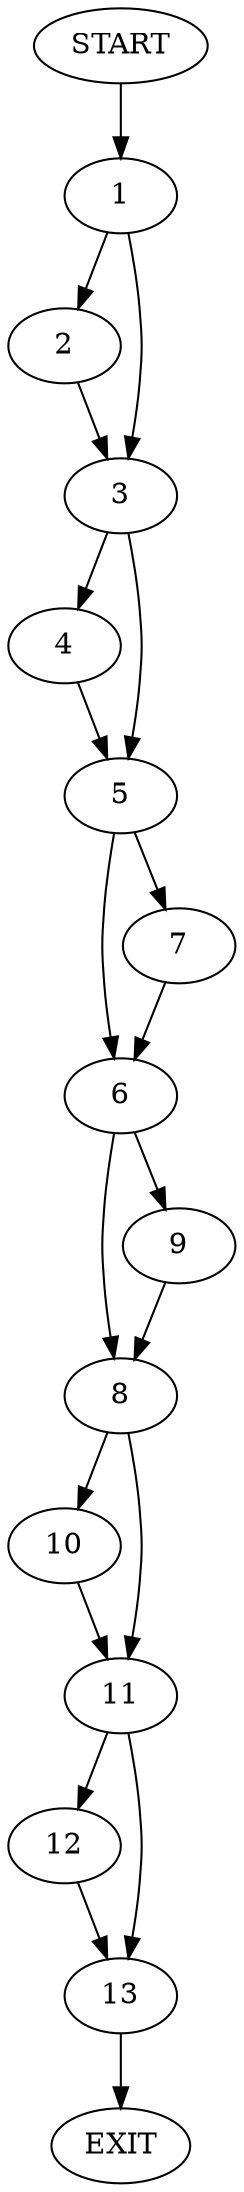 digraph {
0 [label="START"]
14 [label="EXIT"]
0 -> 1
1 -> 2
1 -> 3
3 -> 4
3 -> 5
2 -> 3
4 -> 5
5 -> 6
5 -> 7
6 -> 8
6 -> 9
7 -> 6
9 -> 8
8 -> 10
8 -> 11
10 -> 11
11 -> 12
11 -> 13
12 -> 13
13 -> 14
}
